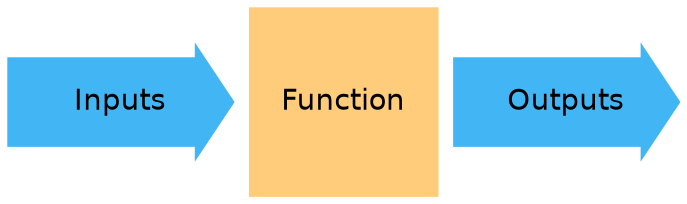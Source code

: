 

graph {
  node[style="filled,solid" fontname="helvetica"];
  edge[color=transparent];
  bgcolor=transparent;
  graph[ranksep="0.1"];
  rankdir = "LR";

  Inputs[color="#42b6f4" shape=rarrow width=1.5 height=0.75];
  Outputs[color="#42b6f4" shape=rarrow width=1.5 height=0.75];
  Function[color="#ffcc7b" shape=rectangle width=1.25 height=1.25];

  Inputs -- Function;
  Function -- Outputs;
}
